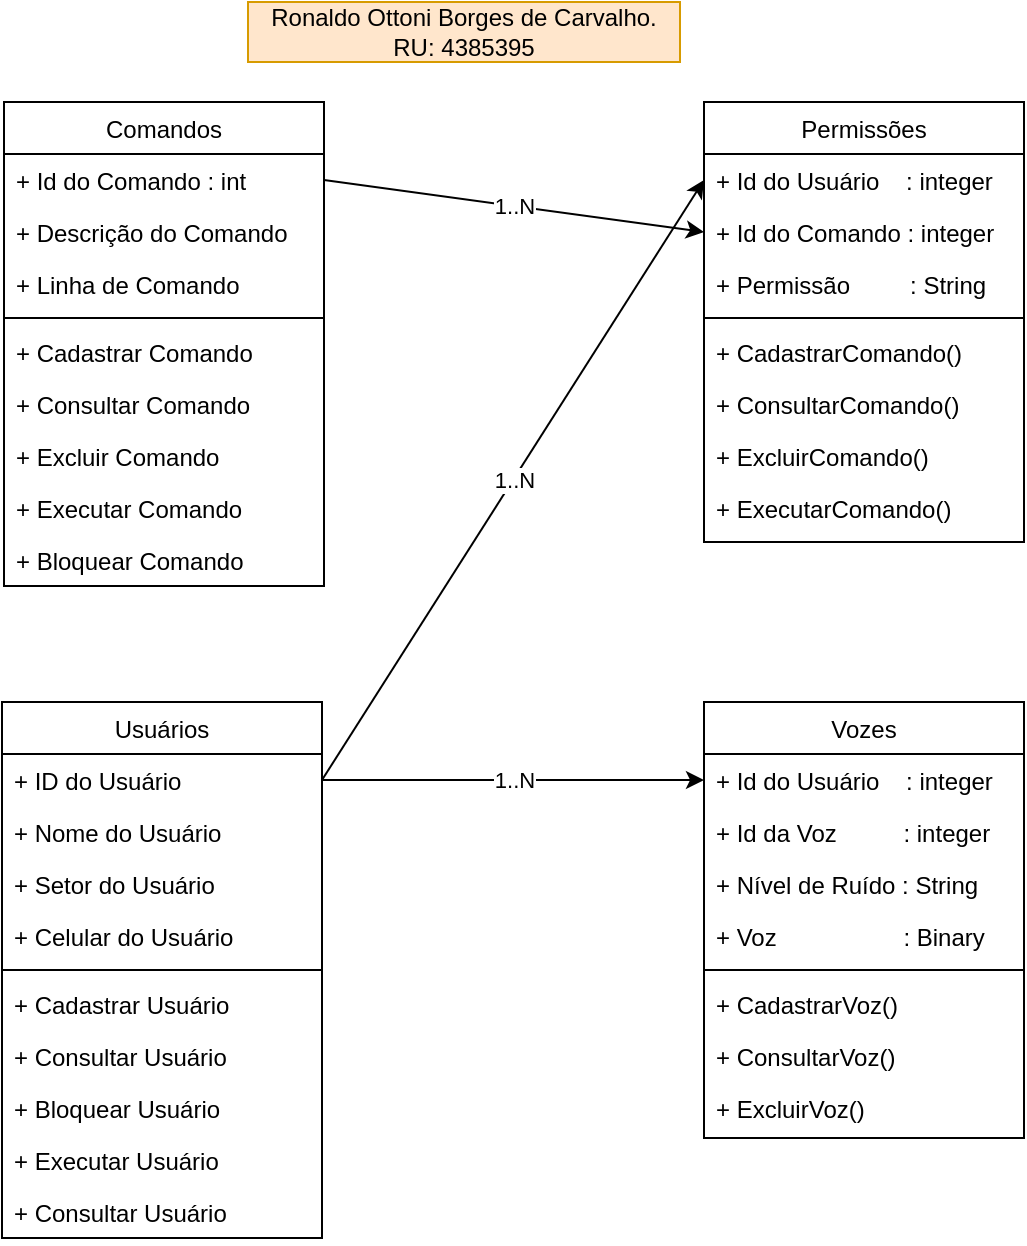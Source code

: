 <mxfile version="21.6.2" type="github">
  <diagram id="C5RBs43oDa-KdzZeNtuy" name="Page-1">
    <mxGraphModel dx="2074" dy="756" grid="1" gridSize="10" guides="1" tooltips="1" connect="1" arrows="1" fold="1" page="1" pageScale="1" pageWidth="827" pageHeight="1169" math="0" shadow="0">
      <root>
        <mxCell id="WIyWlLk6GJQsqaUBKTNV-0" />
        <mxCell id="WIyWlLk6GJQsqaUBKTNV-1" parent="WIyWlLk6GJQsqaUBKTNV-0" />
        <mxCell id="mQitU3w30_GJsPKhFfYK-4" value="Comandos" style="swimlane;fontStyle=0;align=center;verticalAlign=top;childLayout=stackLayout;horizontal=1;startSize=26;horizontalStack=0;resizeParent=1;resizeLast=0;collapsible=1;marginBottom=0;rounded=0;shadow=0;strokeWidth=1;" parent="WIyWlLk6GJQsqaUBKTNV-1" vertex="1">
          <mxGeometry x="170" y="80" width="160" height="242" as="geometry">
            <mxRectangle x="130" y="380" width="160" height="26" as="alternateBounds" />
          </mxGeometry>
        </mxCell>
        <mxCell id="mQitU3w30_GJsPKhFfYK-5" value="+ Id do Comando : int" style="text;align=left;verticalAlign=top;spacingLeft=4;spacingRight=4;overflow=hidden;rotatable=0;points=[[0,0.5],[1,0.5]];portConstraint=eastwest;" parent="mQitU3w30_GJsPKhFfYK-4" vertex="1">
          <mxGeometry y="26" width="160" height="26" as="geometry" />
        </mxCell>
        <mxCell id="mQitU3w30_GJsPKhFfYK-6" value="+ Descrição do Comando" style="text;align=left;verticalAlign=top;spacingLeft=4;spacingRight=4;overflow=hidden;rotatable=0;points=[[0,0.5],[1,0.5]];portConstraint=eastwest;rounded=0;shadow=0;html=0;" parent="mQitU3w30_GJsPKhFfYK-4" vertex="1">
          <mxGeometry y="52" width="160" height="26" as="geometry" />
        </mxCell>
        <mxCell id="mQitU3w30_GJsPKhFfYK-12" value="+ Linha de Comando" style="text;align=left;verticalAlign=top;spacingLeft=4;spacingRight=4;overflow=hidden;rotatable=0;points=[[0,0.5],[1,0.5]];portConstraint=eastwest;rounded=0;shadow=0;html=0;" parent="mQitU3w30_GJsPKhFfYK-4" vertex="1">
          <mxGeometry y="78" width="160" height="26" as="geometry" />
        </mxCell>
        <mxCell id="mQitU3w30_GJsPKhFfYK-7" value="" style="line;html=1;strokeWidth=1;align=left;verticalAlign=middle;spacingTop=-1;spacingLeft=3;spacingRight=3;rotatable=0;labelPosition=right;points=[];portConstraint=eastwest;" parent="mQitU3w30_GJsPKhFfYK-4" vertex="1">
          <mxGeometry y="104" width="160" height="8" as="geometry" />
        </mxCell>
        <mxCell id="mQitU3w30_GJsPKhFfYK-8" value="+ Cadastrar Comando" style="text;align=left;verticalAlign=top;spacingLeft=4;spacingRight=4;overflow=hidden;rotatable=0;points=[[0,0.5],[1,0.5]];portConstraint=eastwest;fontStyle=0" parent="mQitU3w30_GJsPKhFfYK-4" vertex="1">
          <mxGeometry y="112" width="160" height="26" as="geometry" />
        </mxCell>
        <mxCell id="mQitU3w30_GJsPKhFfYK-10" value="+ Consultar Comando" style="text;align=left;verticalAlign=top;spacingLeft=4;spacingRight=4;overflow=hidden;rotatable=0;points=[[0,0.5],[1,0.5]];portConstraint=eastwest;" parent="mQitU3w30_GJsPKhFfYK-4" vertex="1">
          <mxGeometry y="138" width="160" height="26" as="geometry" />
        </mxCell>
        <mxCell id="mQitU3w30_GJsPKhFfYK-9" value="+ Excluir Comando" style="text;align=left;verticalAlign=top;spacingLeft=4;spacingRight=4;overflow=hidden;rotatable=0;points=[[0,0.5],[1,0.5]];portConstraint=eastwest;" parent="mQitU3w30_GJsPKhFfYK-4" vertex="1">
          <mxGeometry y="164" width="160" height="26" as="geometry" />
        </mxCell>
        <mxCell id="mQitU3w30_GJsPKhFfYK-11" value="+ Executar Comando" style="text;align=left;verticalAlign=top;spacingLeft=4;spacingRight=4;overflow=hidden;rotatable=0;points=[[0,0.5],[1,0.5]];portConstraint=eastwest;" parent="mQitU3w30_GJsPKhFfYK-4" vertex="1">
          <mxGeometry y="190" width="160" height="26" as="geometry" />
        </mxCell>
        <mxCell id="mQitU3w30_GJsPKhFfYK-51" value="+ Bloquear Comando" style="text;align=left;verticalAlign=top;spacingLeft=4;spacingRight=4;overflow=hidden;rotatable=0;points=[[0,0.5],[1,0.5]];portConstraint=eastwest;" parent="mQitU3w30_GJsPKhFfYK-4" vertex="1">
          <mxGeometry y="216" width="160" height="26" as="geometry" />
        </mxCell>
        <mxCell id="mQitU3w30_GJsPKhFfYK-13" value="Usuários" style="swimlane;fontStyle=0;align=center;verticalAlign=top;childLayout=stackLayout;horizontal=1;startSize=26;horizontalStack=0;resizeParent=1;resizeLast=0;collapsible=1;marginBottom=0;rounded=0;shadow=0;strokeWidth=1;" parent="WIyWlLk6GJQsqaUBKTNV-1" vertex="1">
          <mxGeometry x="169" y="380" width="160" height="268" as="geometry">
            <mxRectangle x="130" y="380" width="160" height="26" as="alternateBounds" />
          </mxGeometry>
        </mxCell>
        <mxCell id="mQitU3w30_GJsPKhFfYK-14" value="+ ID do Usuário" style="text;align=left;verticalAlign=top;spacingLeft=4;spacingRight=4;overflow=hidden;rotatable=0;points=[[0,0.5],[1,0.5]];portConstraint=eastwest;" parent="mQitU3w30_GJsPKhFfYK-13" vertex="1">
          <mxGeometry y="26" width="160" height="26" as="geometry" />
        </mxCell>
        <mxCell id="mQitU3w30_GJsPKhFfYK-15" value="+ Nome do Usuário" style="text;align=left;verticalAlign=top;spacingLeft=4;spacingRight=4;overflow=hidden;rotatable=0;points=[[0,0.5],[1,0.5]];portConstraint=eastwest;rounded=0;shadow=0;html=0;" parent="mQitU3w30_GJsPKhFfYK-13" vertex="1">
          <mxGeometry y="52" width="160" height="26" as="geometry" />
        </mxCell>
        <mxCell id="mQitU3w30_GJsPKhFfYK-16" value="+ Setor do Usuário" style="text;align=left;verticalAlign=top;spacingLeft=4;spacingRight=4;overflow=hidden;rotatable=0;points=[[0,0.5],[1,0.5]];portConstraint=eastwest;rounded=0;shadow=0;html=0;" parent="mQitU3w30_GJsPKhFfYK-13" vertex="1">
          <mxGeometry y="78" width="160" height="26" as="geometry" />
        </mxCell>
        <mxCell id="mQitU3w30_GJsPKhFfYK-22" value="+ Celular do Usuário" style="text;align=left;verticalAlign=top;spacingLeft=4;spacingRight=4;overflow=hidden;rotatable=0;points=[[0,0.5],[1,0.5]];portConstraint=eastwest;rounded=0;shadow=0;html=0;" parent="mQitU3w30_GJsPKhFfYK-13" vertex="1">
          <mxGeometry y="104" width="160" height="26" as="geometry" />
        </mxCell>
        <mxCell id="mQitU3w30_GJsPKhFfYK-17" value="" style="line;html=1;strokeWidth=1;align=left;verticalAlign=middle;spacingTop=-1;spacingLeft=3;spacingRight=3;rotatable=0;labelPosition=right;points=[];portConstraint=eastwest;" parent="mQitU3w30_GJsPKhFfYK-13" vertex="1">
          <mxGeometry y="130" width="160" height="8" as="geometry" />
        </mxCell>
        <mxCell id="mQitU3w30_GJsPKhFfYK-18" value="+ Cadastrar Usuário" style="text;align=left;verticalAlign=top;spacingLeft=4;spacingRight=4;overflow=hidden;rotatable=0;points=[[0,0.5],[1,0.5]];portConstraint=eastwest;fontStyle=0" parent="mQitU3w30_GJsPKhFfYK-13" vertex="1">
          <mxGeometry y="138" width="160" height="26" as="geometry" />
        </mxCell>
        <mxCell id="mQitU3w30_GJsPKhFfYK-19" value="+ Consultar Usuário" style="text;align=left;verticalAlign=top;spacingLeft=4;spacingRight=4;overflow=hidden;rotatable=0;points=[[0,0.5],[1,0.5]];portConstraint=eastwest;" parent="mQitU3w30_GJsPKhFfYK-13" vertex="1">
          <mxGeometry y="164" width="160" height="26" as="geometry" />
        </mxCell>
        <mxCell id="mQitU3w30_GJsPKhFfYK-20" value="+ Bloquear Usuário" style="text;align=left;verticalAlign=top;spacingLeft=4;spacingRight=4;overflow=hidden;rotatable=0;points=[[0,0.5],[1,0.5]];portConstraint=eastwest;" parent="mQitU3w30_GJsPKhFfYK-13" vertex="1">
          <mxGeometry y="190" width="160" height="26" as="geometry" />
        </mxCell>
        <mxCell id="mQitU3w30_GJsPKhFfYK-23" value="+ Executar Usuário" style="text;align=left;verticalAlign=top;spacingLeft=4;spacingRight=4;overflow=hidden;rotatable=0;points=[[0,0.5],[1,0.5]];portConstraint=eastwest;" parent="mQitU3w30_GJsPKhFfYK-13" vertex="1">
          <mxGeometry y="216" width="160" height="26" as="geometry" />
        </mxCell>
        <mxCell id="mQitU3w30_GJsPKhFfYK-21" value="+ Consultar Usuário" style="text;align=left;verticalAlign=top;spacingLeft=4;spacingRight=4;overflow=hidden;rotatable=0;points=[[0,0.5],[1,0.5]];portConstraint=eastwest;" parent="mQitU3w30_GJsPKhFfYK-13" vertex="1">
          <mxGeometry y="242" width="160" height="26" as="geometry" />
        </mxCell>
        <mxCell id="mQitU3w30_GJsPKhFfYK-24" value="Permissões" style="swimlane;fontStyle=0;align=center;verticalAlign=top;childLayout=stackLayout;horizontal=1;startSize=26;horizontalStack=0;resizeParent=1;resizeLast=0;collapsible=1;marginBottom=0;rounded=0;shadow=0;strokeWidth=1;" parent="WIyWlLk6GJQsqaUBKTNV-1" vertex="1">
          <mxGeometry x="520" y="80" width="160" height="220" as="geometry">
            <mxRectangle x="130" y="380" width="160" height="26" as="alternateBounds" />
          </mxGeometry>
        </mxCell>
        <mxCell id="mQitU3w30_GJsPKhFfYK-25" value="+ Id do Usuário    : integer" style="text;align=left;verticalAlign=top;spacingLeft=4;spacingRight=4;overflow=hidden;rotatable=0;points=[[0,0.5],[1,0.5]];portConstraint=eastwest;" parent="mQitU3w30_GJsPKhFfYK-24" vertex="1">
          <mxGeometry y="26" width="160" height="26" as="geometry" />
        </mxCell>
        <mxCell id="mQitU3w30_GJsPKhFfYK-26" value="+ Id do Comando : integer" style="text;align=left;verticalAlign=top;spacingLeft=4;spacingRight=4;overflow=hidden;rotatable=0;points=[[0,0.5],[1,0.5]];portConstraint=eastwest;rounded=0;shadow=0;html=0;" parent="mQitU3w30_GJsPKhFfYK-24" vertex="1">
          <mxGeometry y="52" width="160" height="26" as="geometry" />
        </mxCell>
        <mxCell id="mQitU3w30_GJsPKhFfYK-33" value="+ Permissão         : String" style="text;align=left;verticalAlign=top;spacingLeft=4;spacingRight=4;overflow=hidden;rotatable=0;points=[[0,0.5],[1,0.5]];portConstraint=eastwest;" parent="mQitU3w30_GJsPKhFfYK-24" vertex="1">
          <mxGeometry y="78" width="160" height="26" as="geometry" />
        </mxCell>
        <mxCell id="mQitU3w30_GJsPKhFfYK-28" value="" style="line;html=1;strokeWidth=1;align=left;verticalAlign=middle;spacingTop=-1;spacingLeft=3;spacingRight=3;rotatable=0;labelPosition=right;points=[];portConstraint=eastwest;" parent="mQitU3w30_GJsPKhFfYK-24" vertex="1">
          <mxGeometry y="104" width="160" height="8" as="geometry" />
        </mxCell>
        <mxCell id="mQitU3w30_GJsPKhFfYK-29" value="+ CadastrarComando()" style="text;align=left;verticalAlign=top;spacingLeft=4;spacingRight=4;overflow=hidden;rotatable=0;points=[[0,0.5],[1,0.5]];portConstraint=eastwest;fontStyle=0" parent="mQitU3w30_GJsPKhFfYK-24" vertex="1">
          <mxGeometry y="112" width="160" height="26" as="geometry" />
        </mxCell>
        <mxCell id="mQitU3w30_GJsPKhFfYK-30" value="+ ConsultarComando()" style="text;align=left;verticalAlign=top;spacingLeft=4;spacingRight=4;overflow=hidden;rotatable=0;points=[[0,0.5],[1,0.5]];portConstraint=eastwest;" parent="mQitU3w30_GJsPKhFfYK-24" vertex="1">
          <mxGeometry y="138" width="160" height="26" as="geometry" />
        </mxCell>
        <mxCell id="mQitU3w30_GJsPKhFfYK-31" value="+ ExcluirComando()" style="text;align=left;verticalAlign=top;spacingLeft=4;spacingRight=4;overflow=hidden;rotatable=0;points=[[0,0.5],[1,0.5]];portConstraint=eastwest;" parent="mQitU3w30_GJsPKhFfYK-24" vertex="1">
          <mxGeometry y="164" width="160" height="26" as="geometry" />
        </mxCell>
        <mxCell id="mQitU3w30_GJsPKhFfYK-32" value="+ ExecutarComando()" style="text;align=left;verticalAlign=top;spacingLeft=4;spacingRight=4;overflow=hidden;rotatable=0;points=[[0,0.5],[1,0.5]];portConstraint=eastwest;" parent="mQitU3w30_GJsPKhFfYK-24" vertex="1">
          <mxGeometry y="190" width="160" height="26" as="geometry" />
        </mxCell>
        <mxCell id="mQitU3w30_GJsPKhFfYK-34" value="" style="endArrow=classic;html=1;rounded=0;exitX=1;exitY=0.5;exitDx=0;exitDy=0;entryX=0;entryY=0.5;entryDx=0;entryDy=0;" parent="WIyWlLk6GJQsqaUBKTNV-1" source="mQitU3w30_GJsPKhFfYK-14" target="mQitU3w30_GJsPKhFfYK-25" edge="1">
          <mxGeometry relative="1" as="geometry">
            <mxPoint x="320" y="320" as="sourcePoint" />
            <mxPoint x="480" y="320" as="targetPoint" />
          </mxGeometry>
        </mxCell>
        <mxCell id="mQitU3w30_GJsPKhFfYK-35" value="1..N" style="edgeLabel;resizable=0;html=1;align=center;verticalAlign=middle;" parent="mQitU3w30_GJsPKhFfYK-34" connectable="0" vertex="1">
          <mxGeometry relative="1" as="geometry" />
        </mxCell>
        <mxCell id="mQitU3w30_GJsPKhFfYK-37" value="" style="endArrow=classic;html=1;rounded=0;exitX=1;exitY=0.5;exitDx=0;exitDy=0;entryX=0;entryY=0.5;entryDx=0;entryDy=0;" parent="WIyWlLk6GJQsqaUBKTNV-1" source="mQitU3w30_GJsPKhFfYK-5" target="mQitU3w30_GJsPKhFfYK-26" edge="1">
          <mxGeometry relative="1" as="geometry">
            <mxPoint x="350" y="320" as="sourcePoint" />
            <mxPoint x="450" y="320" as="targetPoint" />
          </mxGeometry>
        </mxCell>
        <mxCell id="mQitU3w30_GJsPKhFfYK-38" value="1..N" style="edgeLabel;resizable=0;html=1;align=center;verticalAlign=middle;" parent="mQitU3w30_GJsPKhFfYK-37" connectable="0" vertex="1">
          <mxGeometry relative="1" as="geometry" />
        </mxCell>
        <mxCell id="mQitU3w30_GJsPKhFfYK-39" value="Vozes" style="swimlane;fontStyle=0;align=center;verticalAlign=top;childLayout=stackLayout;horizontal=1;startSize=26;horizontalStack=0;resizeParent=1;resizeLast=0;collapsible=1;marginBottom=0;rounded=0;shadow=0;strokeWidth=1;" parent="WIyWlLk6GJQsqaUBKTNV-1" vertex="1">
          <mxGeometry x="520" y="380" width="160" height="218" as="geometry">
            <mxRectangle x="130" y="380" width="160" height="26" as="alternateBounds" />
          </mxGeometry>
        </mxCell>
        <mxCell id="mQitU3w30_GJsPKhFfYK-40" value="+ Id do Usuário    : integer" style="text;align=left;verticalAlign=top;spacingLeft=4;spacingRight=4;overflow=hidden;rotatable=0;points=[[0,0.5],[1,0.5]];portConstraint=eastwest;" parent="mQitU3w30_GJsPKhFfYK-39" vertex="1">
          <mxGeometry y="26" width="160" height="26" as="geometry" />
        </mxCell>
        <mxCell id="mQitU3w30_GJsPKhFfYK-41" value="+ Id da Voz          : integer" style="text;align=left;verticalAlign=top;spacingLeft=4;spacingRight=4;overflow=hidden;rotatable=0;points=[[0,0.5],[1,0.5]];portConstraint=eastwest;rounded=0;shadow=0;html=0;" parent="mQitU3w30_GJsPKhFfYK-39" vertex="1">
          <mxGeometry y="52" width="160" height="26" as="geometry" />
        </mxCell>
        <mxCell id="mQitU3w30_GJsPKhFfYK-42" value="+ Nível de Ruído : String" style="text;align=left;verticalAlign=top;spacingLeft=4;spacingRight=4;overflow=hidden;rotatable=0;points=[[0,0.5],[1,0.5]];portConstraint=eastwest;" parent="mQitU3w30_GJsPKhFfYK-39" vertex="1">
          <mxGeometry y="78" width="160" height="26" as="geometry" />
        </mxCell>
        <mxCell id="mQitU3w30_GJsPKhFfYK-48" value="+ Voz                   : Binary    " style="text;align=left;verticalAlign=top;spacingLeft=4;spacingRight=4;overflow=hidden;rotatable=0;points=[[0,0.5],[1,0.5]];portConstraint=eastwest;" parent="mQitU3w30_GJsPKhFfYK-39" vertex="1">
          <mxGeometry y="104" width="160" height="26" as="geometry" />
        </mxCell>
        <mxCell id="mQitU3w30_GJsPKhFfYK-43" value="" style="line;html=1;strokeWidth=1;align=left;verticalAlign=middle;spacingTop=-1;spacingLeft=3;spacingRight=3;rotatable=0;labelPosition=right;points=[];portConstraint=eastwest;" parent="mQitU3w30_GJsPKhFfYK-39" vertex="1">
          <mxGeometry y="130" width="160" height="8" as="geometry" />
        </mxCell>
        <mxCell id="mQitU3w30_GJsPKhFfYK-44" value="+ CadastrarVoz()" style="text;align=left;verticalAlign=top;spacingLeft=4;spacingRight=4;overflow=hidden;rotatable=0;points=[[0,0.5],[1,0.5]];portConstraint=eastwest;fontStyle=0" parent="mQitU3w30_GJsPKhFfYK-39" vertex="1">
          <mxGeometry y="138" width="160" height="26" as="geometry" />
        </mxCell>
        <mxCell id="mQitU3w30_GJsPKhFfYK-45" value="+ ConsultarVoz()" style="text;align=left;verticalAlign=top;spacingLeft=4;spacingRight=4;overflow=hidden;rotatable=0;points=[[0,0.5],[1,0.5]];portConstraint=eastwest;" parent="mQitU3w30_GJsPKhFfYK-39" vertex="1">
          <mxGeometry y="164" width="160" height="26" as="geometry" />
        </mxCell>
        <mxCell id="mQitU3w30_GJsPKhFfYK-46" value="+ ExcluirVoz()" style="text;align=left;verticalAlign=top;spacingLeft=4;spacingRight=4;overflow=hidden;rotatable=0;points=[[0,0.5],[1,0.5]];portConstraint=eastwest;" parent="mQitU3w30_GJsPKhFfYK-39" vertex="1">
          <mxGeometry y="190" width="160" height="26" as="geometry" />
        </mxCell>
        <mxCell id="mQitU3w30_GJsPKhFfYK-49" value="" style="endArrow=classic;html=1;rounded=0;exitX=1;exitY=0.5;exitDx=0;exitDy=0;entryX=0;entryY=0.5;entryDx=0;entryDy=0;" parent="WIyWlLk6GJQsqaUBKTNV-1" source="mQitU3w30_GJsPKhFfYK-14" target="mQitU3w30_GJsPKhFfYK-40" edge="1">
          <mxGeometry relative="1" as="geometry">
            <mxPoint x="349" y="468" as="sourcePoint" />
            <mxPoint x="449" y="468" as="targetPoint" />
          </mxGeometry>
        </mxCell>
        <mxCell id="mQitU3w30_GJsPKhFfYK-50" value="1..N" style="edgeLabel;resizable=0;html=1;align=center;verticalAlign=middle;" parent="mQitU3w30_GJsPKhFfYK-49" connectable="0" vertex="1">
          <mxGeometry relative="1" as="geometry" />
        </mxCell>
        <mxCell id="wXRqU4_zKBiTj00iQjU_-0" value="Ronaldo Ottoni Borges de Carvalho. RU: 4385395" style="text;html=1;strokeColor=#d79b00;fillColor=#ffe6cc;align=center;verticalAlign=middle;whiteSpace=wrap;rounded=0;" vertex="1" parent="WIyWlLk6GJQsqaUBKTNV-1">
          <mxGeometry x="292" y="30" width="216" height="30" as="geometry" />
        </mxCell>
      </root>
    </mxGraphModel>
  </diagram>
</mxfile>
